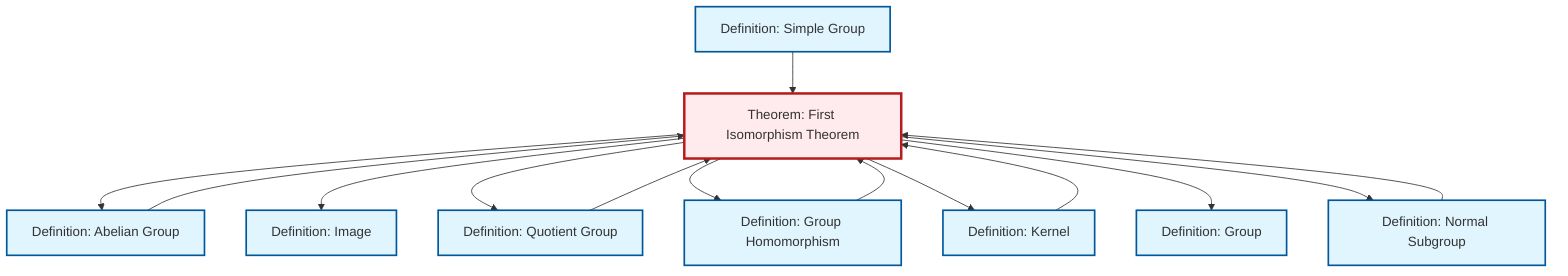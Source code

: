 graph TD
    classDef definition fill:#e1f5fe,stroke:#01579b,stroke-width:2px
    classDef theorem fill:#f3e5f5,stroke:#4a148c,stroke-width:2px
    classDef axiom fill:#fff3e0,stroke:#e65100,stroke-width:2px
    classDef example fill:#e8f5e9,stroke:#1b5e20,stroke-width:2px
    classDef current fill:#ffebee,stroke:#b71c1c,stroke-width:3px
    def-simple-group["Definition: Simple Group"]:::definition
    def-image["Definition: Image"]:::definition
    def-normal-subgroup["Definition: Normal Subgroup"]:::definition
    def-quotient-group["Definition: Quotient Group"]:::definition
    def-abelian-group["Definition: Abelian Group"]:::definition
    def-kernel["Definition: Kernel"]:::definition
    def-group["Definition: Group"]:::definition
    def-homomorphism["Definition: Group Homomorphism"]:::definition
    thm-first-isomorphism["Theorem: First Isomorphism Theorem"]:::theorem
    thm-first-isomorphism --> def-abelian-group
    def-quotient-group --> thm-first-isomorphism
    thm-first-isomorphism --> def-image
    thm-first-isomorphism --> def-quotient-group
    thm-first-isomorphism --> def-homomorphism
    thm-first-isomorphism --> def-kernel
    thm-first-isomorphism --> def-group
    def-simple-group --> thm-first-isomorphism
    def-kernel --> thm-first-isomorphism
    def-homomorphism --> thm-first-isomorphism
    def-abelian-group --> thm-first-isomorphism
    def-normal-subgroup --> thm-first-isomorphism
    thm-first-isomorphism --> def-normal-subgroup
    class thm-first-isomorphism current